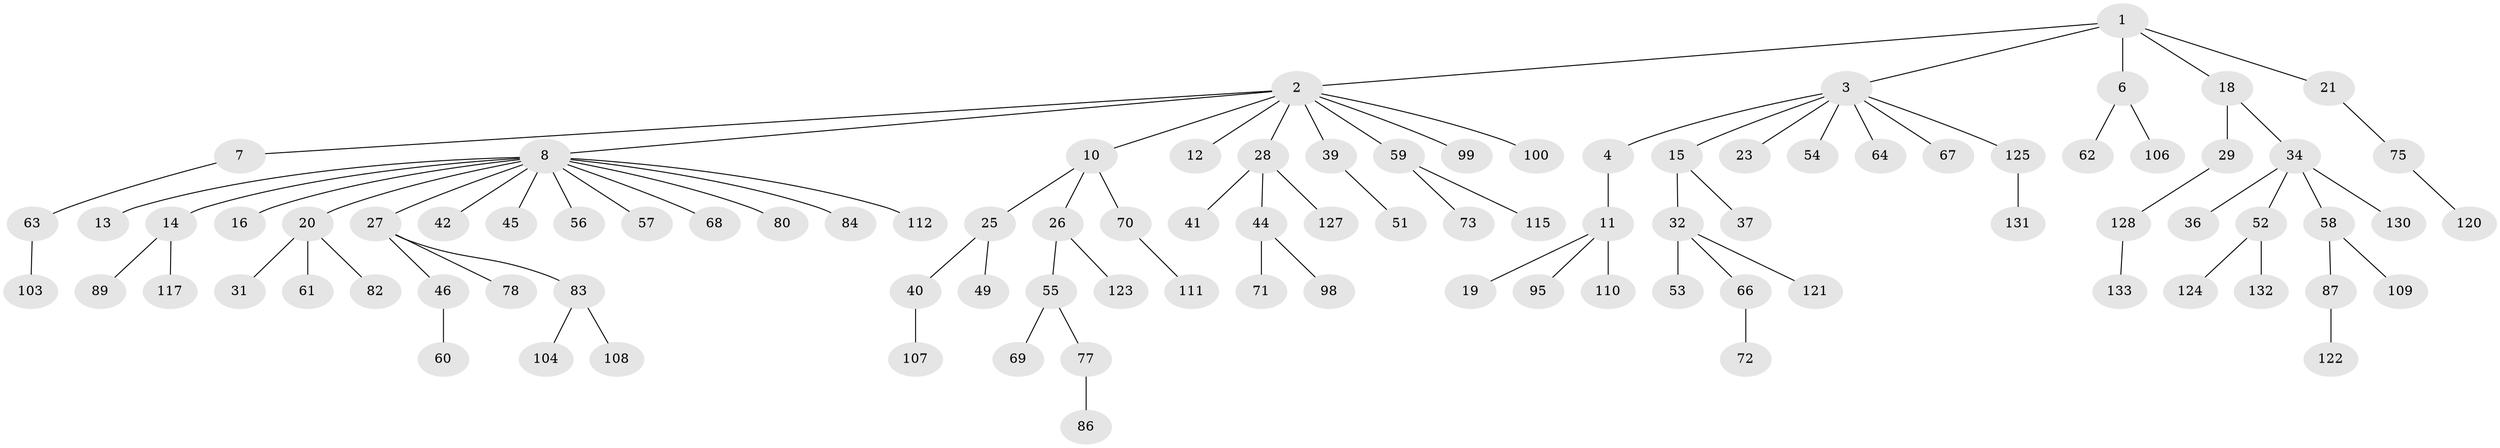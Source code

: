 // original degree distribution, {5: 0.022556390977443608, 8: 0.007518796992481203, 6: 0.015037593984962405, 2: 0.2556390977443609, 4: 0.08270676691729323, 3: 0.09774436090225563, 10: 0.007518796992481203, 1: 0.5112781954887218}
// Generated by graph-tools (version 1.1) at 2025/11/02/27/25 16:11:29]
// undirected, 96 vertices, 95 edges
graph export_dot {
graph [start="1"]
  node [color=gray90,style=filled];
  1;
  2 [super="+5"];
  3 [super="+24"];
  4;
  6 [super="+81"];
  7 [super="+33"];
  8 [super="+9"];
  10;
  11 [super="+35"];
  12;
  13 [super="+65"];
  14 [super="+17"];
  15 [super="+30"];
  16 [super="+129"];
  18 [super="+116"];
  19;
  20 [super="+22"];
  21 [super="+119"];
  23 [super="+48"];
  25 [super="+93"];
  26 [super="+101"];
  27;
  28 [super="+102"];
  29 [super="+47"];
  31 [super="+50"];
  32 [super="+113"];
  34 [super="+43"];
  36 [super="+38"];
  37;
  39 [super="+79"];
  40 [super="+94"];
  41;
  42;
  44 [super="+118"];
  45;
  46;
  49;
  51;
  52 [super="+114"];
  53;
  54 [super="+74"];
  55;
  56 [super="+105"];
  57;
  58;
  59 [super="+76"];
  60;
  61;
  62;
  63 [super="+91"];
  64;
  66;
  67;
  68;
  69 [super="+97"];
  70;
  71;
  72;
  73;
  75 [super="+90"];
  77;
  78;
  80 [super="+92"];
  82;
  83 [super="+88"];
  84 [super="+85"];
  86;
  87;
  89 [super="+96"];
  95;
  98;
  99 [super="+126"];
  100;
  103;
  104;
  106;
  107;
  108;
  109;
  110;
  111;
  112;
  115;
  117;
  120;
  121;
  122;
  123;
  124;
  125;
  127;
  128;
  130;
  131;
  132;
  133;
  1 -- 2;
  1 -- 3;
  1 -- 6;
  1 -- 18;
  1 -- 21;
  2 -- 8;
  2 -- 10;
  2 -- 12;
  2 -- 28;
  2 -- 39;
  2 -- 59;
  2 -- 99;
  2 -- 100;
  2 -- 7;
  3 -- 4;
  3 -- 15;
  3 -- 23;
  3 -- 125;
  3 -- 64;
  3 -- 67;
  3 -- 54;
  4 -- 11;
  6 -- 62;
  6 -- 106;
  7 -- 63;
  8 -- 20;
  8 -- 42;
  8 -- 45;
  8 -- 56;
  8 -- 57;
  8 -- 68;
  8 -- 80;
  8 -- 112;
  8 -- 16;
  8 -- 84;
  8 -- 27;
  8 -- 13;
  8 -- 14;
  10 -- 25;
  10 -- 26;
  10 -- 70;
  11 -- 19;
  11 -- 110;
  11 -- 95;
  14 -- 89;
  14 -- 117;
  15 -- 32;
  15 -- 37;
  18 -- 29;
  18 -- 34;
  20 -- 31;
  20 -- 82;
  20 -- 61;
  21 -- 75;
  25 -- 40;
  25 -- 49;
  26 -- 55;
  26 -- 123;
  27 -- 46;
  27 -- 78;
  27 -- 83;
  28 -- 41;
  28 -- 44;
  28 -- 127;
  29 -- 128;
  32 -- 53;
  32 -- 66;
  32 -- 121;
  34 -- 36;
  34 -- 58;
  34 -- 130;
  34 -- 52;
  39 -- 51;
  40 -- 107;
  44 -- 71;
  44 -- 98;
  46 -- 60;
  52 -- 124;
  52 -- 132;
  55 -- 69;
  55 -- 77;
  58 -- 87;
  58 -- 109;
  59 -- 73;
  59 -- 115;
  63 -- 103;
  66 -- 72;
  70 -- 111;
  75 -- 120;
  77 -- 86;
  83 -- 104;
  83 -- 108;
  87 -- 122;
  125 -- 131;
  128 -- 133;
}
